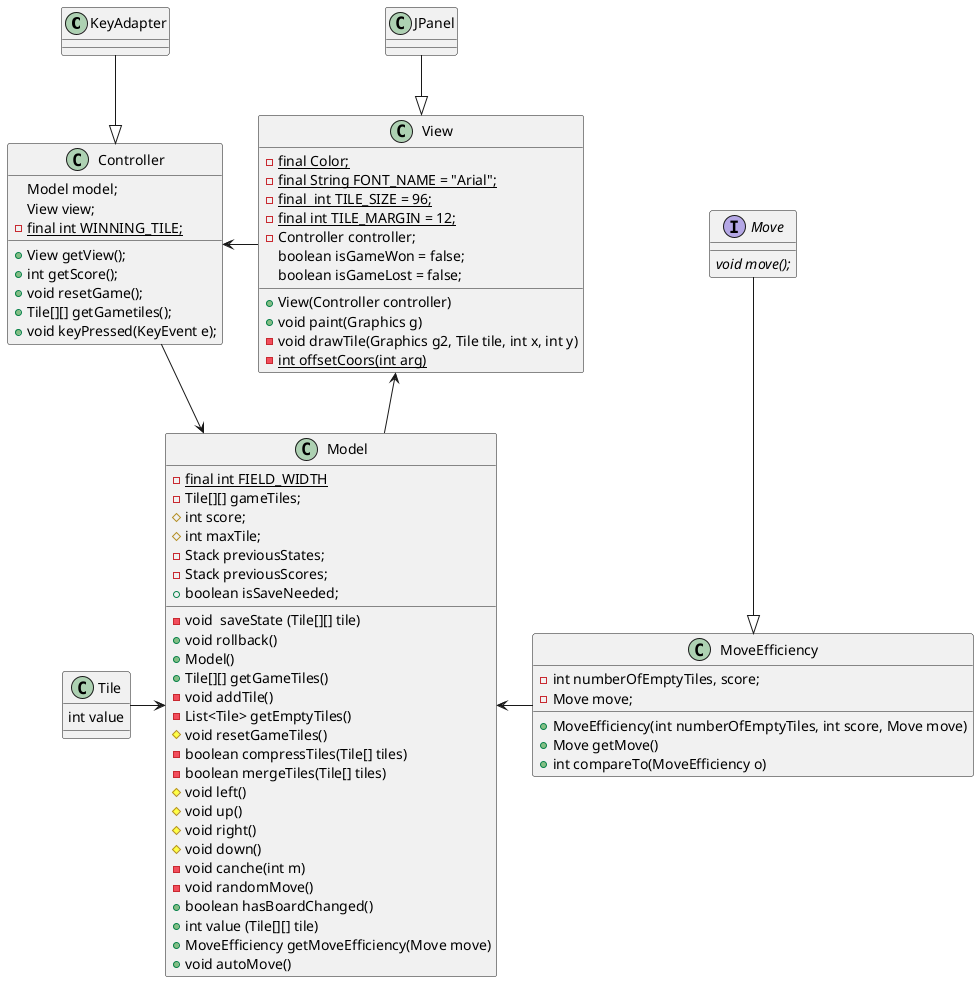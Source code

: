 @startuml

class KeyAdapter
class Controller{

Model model;
View view;
- {static} final int WINNING_TILE;
+ View getView();
+ int getScore();
+ void resetGame();
+ Tile[][] getGametiles();
+ void keyPressed(KeyEvent e);
}

class  Model{
-{static} final int FIELD_WIDTH
- Tile[][] gameTiles;
# int score;
# int maxTile;
- Stack previousStates;
- Stack previousScores;
+ boolean isSaveNeeded;
- void  saveState (Tile[][] tile)
+ void rollback()
+ Model()
+ Tile[][] getGameTiles()
- void addTile()
- List<Tile> getEmptyTiles()
# void resetGameTiles()
- boolean compressTiles(Tile[] tiles)
- boolean mergeTiles(Tile[] tiles)
# void left()
# void up()
#  void right()
#  void down()
- void canche(int m)
- void randomMove()
+ boolean hasBoardChanged()
+ int value (Tile[][] tile)
+ MoveEfficiency getMoveEfficiency(Move move)
+ void autoMove()
}
class View{
- {static} final Color;
- {static} final String FONT_NAME = "Arial";
- {static} final  int TILE_SIZE = 96;
- {static} final int TILE_MARGIN = 12;
- Controller controller;
 boolean isGameWon = false;
 boolean isGameLost = false;
+ View(Controller controller)
+ void paint(Graphics g)
- void drawTile(Graphics g2, Tile tile, int x, int y)
- {static} int offsetCoors(int arg)
}
class MoveEfficiency{
- int numberOfEmptyTiles, score;
- Move move;
+ MoveEfficiency(int numberOfEmptyTiles, int score, Move move)
+ Move getMove()
+ int compareTo(MoveEfficiency o)
}
class Tile{
int value
}
interface Move{
{abstract}void move();
}

KeyAdapter --|>Controller
JPanel --|>View

Model -left--> View
View -left--> Controller
Move --|> MoveEfficiency
Tile -right--> Model
Controller --> Model
MoveEfficiency -left--> Model


@enduml